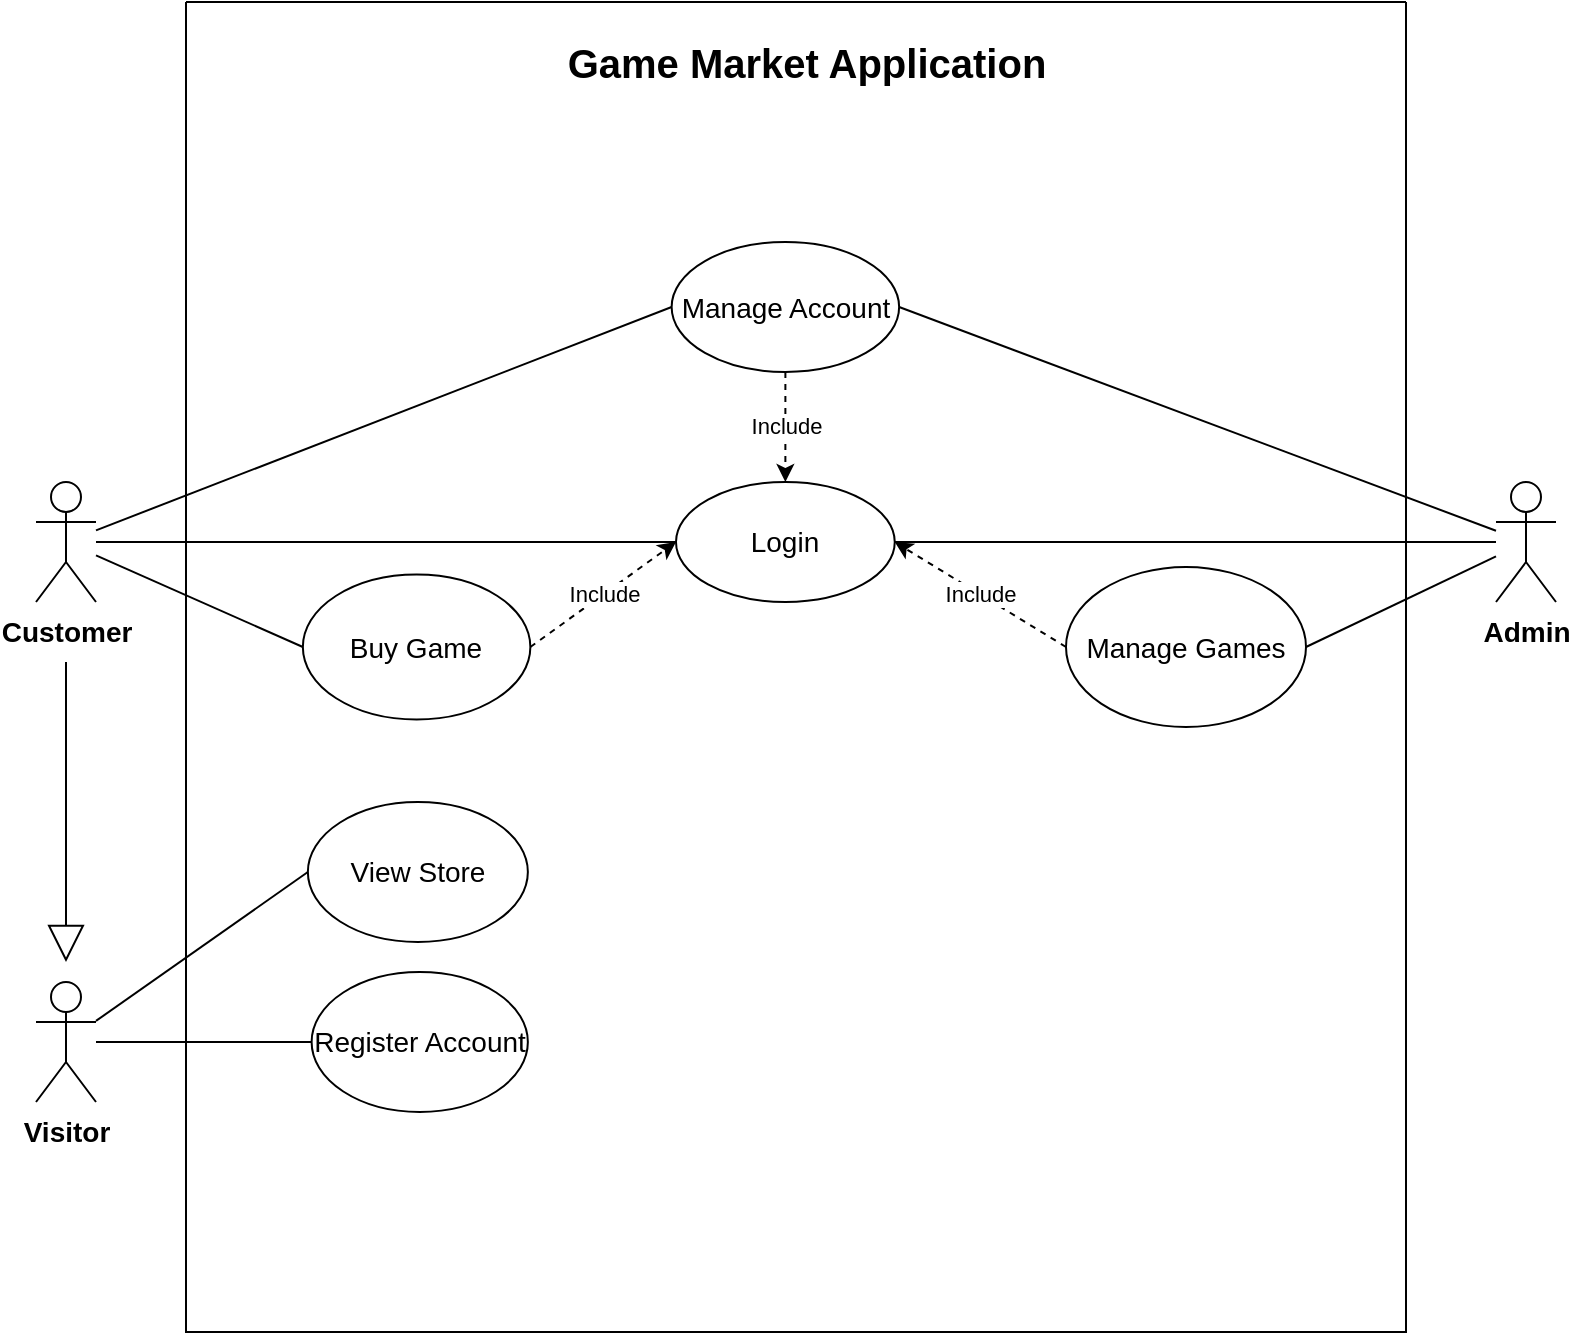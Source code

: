 <mxfile version="20.6.2" type="device"><diagram id="KXcQYND8kiZpKf5_zue2" name="Page-1"><mxGraphModel dx="-125" dy="925" grid="1" gridSize="10" guides="1" tooltips="1" connect="1" arrows="1" fold="1" page="1" pageScale="1" pageWidth="850" pageHeight="1100" math="0" shadow="0"><root><mxCell id="0"/><mxCell id="1" parent="0"/><mxCell id="yJES4FdTqjZqcFZiMuPb-54" value="View Store" style="ellipse;whiteSpace=wrap;html=1;fontSize=14;" parent="1" vertex="1"><mxGeometry x="1880.93" y="560" width="110" height="70" as="geometry"/></mxCell><mxCell id="yJES4FdTqjZqcFZiMuPb-55" value="Register Account" style="ellipse;whiteSpace=wrap;html=1;fontSize=14;" parent="1" vertex="1"><mxGeometry x="1882.81" y="645" width="108.12" height="70" as="geometry"/></mxCell><mxCell id="yJES4FdTqjZqcFZiMuPb-57" value="&lt;b style=&quot;font-size: 14px;&quot;&gt;Customer&lt;/b&gt;" style="shape=umlActor;verticalLabelPosition=bottom;verticalAlign=top;html=1;outlineConnect=0;fontSize=14;" parent="1" vertex="1"><mxGeometry x="1745" y="400" width="30" height="60" as="geometry"/></mxCell><mxCell id="yJES4FdTqjZqcFZiMuPb-60" value="Buy Game" style="ellipse;whiteSpace=wrap;html=1;fontSize=14;" parent="1" vertex="1"><mxGeometry x="1878.43" y="446.25" width="113.75" height="72.5" as="geometry"/></mxCell><mxCell id="yJES4FdTqjZqcFZiMuPb-62" value="&lt;b style=&quot;font-size: 14px;&quot;&gt;Admin&lt;/b&gt;" style="shape=umlActor;verticalLabelPosition=bottom;verticalAlign=top;html=1;outlineConnect=0;fontSize=14;" parent="1" vertex="1"><mxGeometry x="2475" y="400" width="30" height="60" as="geometry"/></mxCell><mxCell id="yJES4FdTqjZqcFZiMuPb-63" value="" style="endArrow=none;html=1;rounded=0;fontSize=14;entryX=0;entryY=0.5;entryDx=0;entryDy=0;" parent="1" source="yJES4FdTqjZqcFZiMuPb-57" target="yJES4FdTqjZqcFZiMuPb-56" edge="1"><mxGeometry width="50" height="50" relative="1" as="geometry"><mxPoint x="1945" y="445" as="sourcePoint"/><mxPoint x="1995" y="395" as="targetPoint"/></mxGeometry></mxCell><mxCell id="yJES4FdTqjZqcFZiMuPb-64" value="" style="endArrow=none;html=1;rounded=0;fontSize=14;entryX=0;entryY=0.5;entryDx=0;entryDy=0;" parent="1" source="yJES4FdTqjZqcFZiMuPb-94" target="yJES4FdTqjZqcFZiMuPb-54" edge="1"><mxGeometry width="50" height="50" relative="1" as="geometry"><mxPoint x="1755" y="1071.538" as="sourcePoint"/><mxPoint x="1967.5" y="955" as="targetPoint"/></mxGeometry></mxCell><mxCell id="yJES4FdTqjZqcFZiMuPb-69" value="" style="endArrow=none;html=1;rounded=0;fontSize=14;entryX=0;entryY=0.5;entryDx=0;entryDy=0;" parent="1" source="yJES4FdTqjZqcFZiMuPb-57" target="yJES4FdTqjZqcFZiMuPb-60" edge="1"><mxGeometry width="50" height="50" relative="1" as="geometry"><mxPoint x="1725" y="448.667" as="sourcePoint"/><mxPoint x="1935.0" y="570" as="targetPoint"/></mxGeometry></mxCell><mxCell id="yJES4FdTqjZqcFZiMuPb-73" value="Manage Games" style="ellipse;whiteSpace=wrap;html=1;fontSize=14;" parent="1" vertex="1"><mxGeometry x="2260" y="442.5" width="120" height="80" as="geometry"/></mxCell><mxCell id="yJES4FdTqjZqcFZiMuPb-75" value="" style="endArrow=none;html=1;rounded=0;fontSize=14;exitX=1;exitY=0.5;exitDx=0;exitDy=0;" parent="1" source="yJES4FdTqjZqcFZiMuPb-73" target="yJES4FdTqjZqcFZiMuPb-62" edge="1"><mxGeometry width="50" height="50" relative="1" as="geometry"><mxPoint x="2435" y="665" as="sourcePoint"/><mxPoint x="2585" y="583.182" as="targetPoint"/></mxGeometry></mxCell><mxCell id="yJES4FdTqjZqcFZiMuPb-94" value="&lt;b style=&quot;font-size: 14px;&quot;&gt;Visitor&lt;/b&gt;" style="shape=umlActor;verticalLabelPosition=bottom;verticalAlign=top;html=1;outlineConnect=0;fontSize=14;" parent="1" vertex="1"><mxGeometry x="1745" y="650" width="30" height="60" as="geometry"/></mxCell><mxCell id="yJES4FdTqjZqcFZiMuPb-95" value="" style="endArrow=block;endSize=16;endFill=0;html=1;rounded=0;" parent="1" edge="1"><mxGeometry width="160" relative="1" as="geometry"><mxPoint x="1760" y="490" as="sourcePoint"/><mxPoint x="1760" y="640" as="targetPoint"/></mxGeometry></mxCell><mxCell id="yJES4FdTqjZqcFZiMuPb-97" value="" style="endArrow=none;html=1;rounded=0;fontSize=14;entryX=0;entryY=0.5;entryDx=0;entryDy=0;" parent="1" source="yJES4FdTqjZqcFZiMuPb-94" target="yJES4FdTqjZqcFZiMuPb-55" edge="1"><mxGeometry width="50" height="50" relative="1" as="geometry"><mxPoint x="1725" y="788.973" as="sourcePoint"/><mxPoint x="1892.5" y="945" as="targetPoint"/></mxGeometry></mxCell><mxCell id="yJES4FdTqjZqcFZiMuPb-56" value="Login" style="ellipse;whiteSpace=wrap;html=1;fontSize=14;" parent="1" vertex="1"><mxGeometry x="2065" y="400" width="109.38" height="60" as="geometry"/></mxCell><mxCell id="j5gfw2YF714i59jHXQbF-1" value="" style="endArrow=none;html=1;rounded=0;fontSize=14;entryX=0;entryY=0.5;entryDx=0;entryDy=0;" parent="1" source="yJES4FdTqjZqcFZiMuPb-57" target="j5gfw2YF714i59jHXQbF-2" edge="1"><mxGeometry width="50" height="50" relative="1" as="geometry"><mxPoint x="1725" y="426.275" as="sourcePoint"/><mxPoint x="1935" y="295" as="targetPoint"/></mxGeometry></mxCell><mxCell id="j5gfw2YF714i59jHXQbF-2" value="Manage Account" style="ellipse;whiteSpace=wrap;html=1;fontSize=14;" parent="1" vertex="1"><mxGeometry x="2062.82" y="280" width="113.75" height="65" as="geometry"/></mxCell><mxCell id="j5gfw2YF714i59jHXQbF-8" value="" style="endArrow=none;html=1;rounded=0;fontSize=14;exitX=1;exitY=0.5;exitDx=0;exitDy=0;" parent="1" source="yJES4FdTqjZqcFZiMuPb-56" target="yJES4FdTqjZqcFZiMuPb-62" edge="1"><mxGeometry width="50" height="50" relative="1" as="geometry"><mxPoint x="2403.75" y="315" as="sourcePoint"/><mxPoint x="2575" y="489.698" as="targetPoint"/></mxGeometry></mxCell><mxCell id="j5gfw2YF714i59jHXQbF-11" value="Include" style="endArrow=classic;html=1;rounded=0;exitX=0.5;exitY=1;exitDx=0;exitDy=0;dashed=1;entryX=0.5;entryY=0;entryDx=0;entryDy=0;" parent="1" source="j5gfw2YF714i59jHXQbF-2" target="yJES4FdTqjZqcFZiMuPb-56" edge="1"><mxGeometry width="50" height="50" relative="1" as="geometry"><mxPoint x="2004.38" y="287.5" as="sourcePoint"/><mxPoint x="2180" y="380" as="targetPoint"/></mxGeometry></mxCell><mxCell id="j5gfw2YF714i59jHXQbF-12" value="Include" style="endArrow=classic;html=1;rounded=0;dashed=1;entryX=0;entryY=0.5;entryDx=0;entryDy=0;exitX=1;exitY=0.5;exitDx=0;exitDy=0;" parent="1" source="yJES4FdTqjZqcFZiMuPb-60" target="yJES4FdTqjZqcFZiMuPb-56" edge="1"><mxGeometry width="50" height="50" relative="1" as="geometry"><mxPoint x="2150" y="570" as="sourcePoint"/><mxPoint x="2140" y="390" as="targetPoint"/></mxGeometry></mxCell><mxCell id="j5gfw2YF714i59jHXQbF-16" value="" style="swimlane;startSize=0;fontSize=14;" parent="1" vertex="1"><mxGeometry x="1820" y="160" width="610" height="665" as="geometry"/></mxCell><mxCell id="j5gfw2YF714i59jHXQbF-17" value="&lt;b style=&quot;font-size: 20px;&quot;&gt;Game Market Application&lt;/b&gt;" style="text;html=1;align=center;verticalAlign=middle;resizable=0;points=[];autosize=1;strokeColor=none;fillColor=none;fontSize=14;" parent="j5gfw2YF714i59jHXQbF-16" vertex="1"><mxGeometry x="180.31" y="10" width="260" height="40" as="geometry"/></mxCell><mxCell id="Gbq3xk1Et8Bgqp2HFO_I-5" value="Include" style="endArrow=classic;html=1;rounded=0;exitX=0;exitY=0.5;exitDx=0;exitDy=0;dashed=1;entryX=1;entryY=0.5;entryDx=0;entryDy=0;" parent="1" source="yJES4FdTqjZqcFZiMuPb-73" target="yJES4FdTqjZqcFZiMuPb-56" edge="1"><mxGeometry width="50" height="50" relative="1" as="geometry"><mxPoint x="2301.324" y="398.284" as="sourcePoint"/><mxPoint x="2184.38" y="440" as="targetPoint"/></mxGeometry></mxCell><mxCell id="Gbq3xk1Et8Bgqp2HFO_I-11" value="" style="endArrow=none;html=1;rounded=0;fontSize=14;exitX=1;exitY=0.5;exitDx=0;exitDy=0;" parent="1" source="j5gfw2YF714i59jHXQbF-2" target="yJES4FdTqjZqcFZiMuPb-62" edge="1"><mxGeometry width="50" height="50" relative="1" as="geometry"><mxPoint x="2174.38" y="572.5" as="sourcePoint"/><mxPoint x="2475" y="436.772" as="targetPoint"/></mxGeometry></mxCell></root></mxGraphModel></diagram></mxfile>